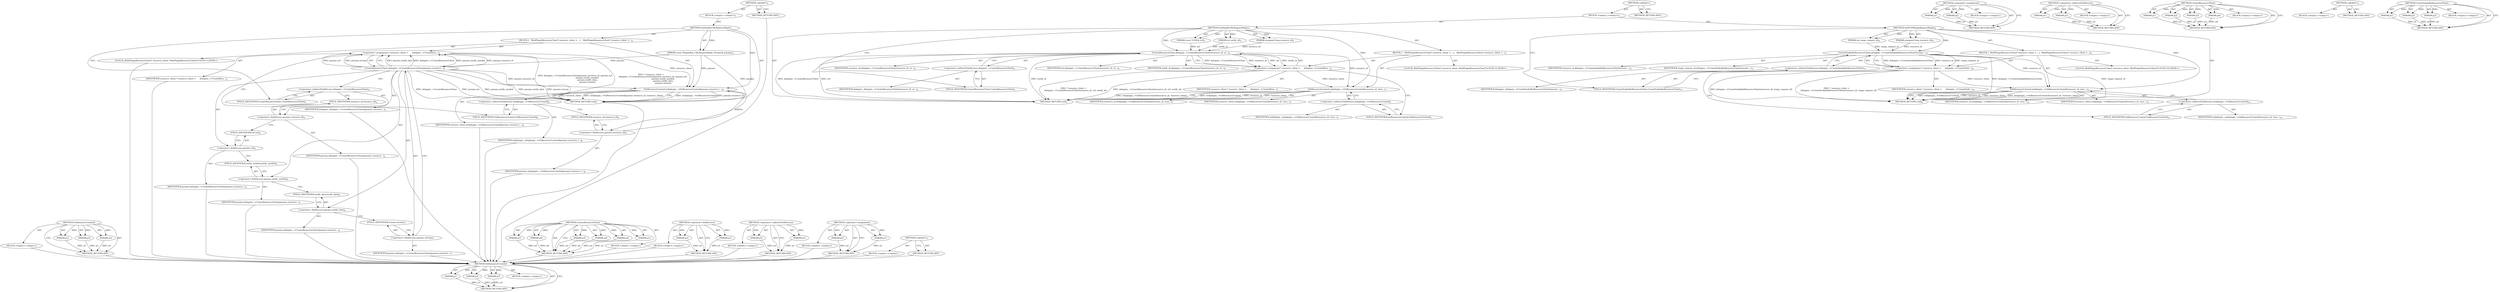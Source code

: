 digraph "CreateSeekableResourceClient" {
vulnerable_84 [label=<(METHOD,OnResourceCreated)>];
vulnerable_85 [label=<(PARAM,p1)>];
vulnerable_86 [label=<(PARAM,p2)>];
vulnerable_87 [label=<(PARAM,p3)>];
vulnerable_88 [label=<(BLOCK,&lt;empty&gt;,&lt;empty&gt;)>];
vulnerable_89 [label=<(METHOD_RETURN,ANY)>];
vulnerable_6 [label=<(METHOD,&lt;global&gt;)<SUB>1</SUB>>];
vulnerable_7 [label=<(BLOCK,&lt;empty&gt;,&lt;empty&gt;)<SUB>1</SUB>>];
vulnerable_8 [label=<(METHOD,OnHandleURLRequestReply)<SUB>1</SUB>>];
vulnerable_9 [label=<(PARAM,const PluginMsg_URLRequestReply_Params&amp; params)<SUB>2</SUB>>];
vulnerable_10 [label=<(BLOCK,{
   WebPluginResourceClient* resource_client =...,{
   WebPluginResourceClient* resource_client =...)<SUB>2</SUB>>];
vulnerable_11 [label="<(LOCAL,WebPluginResourceClient* resource_client: WebPluginResourceClient*)<SUB>3</SUB>>"];
vulnerable_12 [label=<(&lt;operator&gt;.assignment,* resource_client =
      delegate_-&gt;CreateReso...)<SUB>3</SUB>>];
vulnerable_13 [label=<(IDENTIFIER,resource_client,* resource_client =
      delegate_-&gt;CreateReso...)<SUB>3</SUB>>];
vulnerable_14 [label=<(CreateResourceClient,delegate_-&gt;CreateResourceClient(params.resource...)<SUB>4</SUB>>];
vulnerable_15 [label=<(&lt;operator&gt;.indirectFieldAccess,delegate_-&gt;CreateResourceClient)<SUB>4</SUB>>];
vulnerable_16 [label=<(IDENTIFIER,delegate_,delegate_-&gt;CreateResourceClient(params.resource...)<SUB>4</SUB>>];
vulnerable_17 [label=<(FIELD_IDENTIFIER,CreateResourceClient,CreateResourceClient)<SUB>4</SUB>>];
vulnerable_18 [label=<(&lt;operator&gt;.fieldAccess,params.resource_id)<SUB>4</SUB>>];
vulnerable_19 [label=<(IDENTIFIER,params,delegate_-&gt;CreateResourceClient(params.resource...)<SUB>4</SUB>>];
vulnerable_20 [label=<(FIELD_IDENTIFIER,resource_id,resource_id)<SUB>4</SUB>>];
vulnerable_21 [label=<(&lt;operator&gt;.fieldAccess,params.url)<SUB>4</SUB>>];
vulnerable_22 [label=<(IDENTIFIER,params,delegate_-&gt;CreateResourceClient(params.resource...)<SUB>4</SUB>>];
vulnerable_23 [label=<(FIELD_IDENTIFIER,url,url)<SUB>4</SUB>>];
vulnerable_24 [label=<(&lt;operator&gt;.fieldAccess,params.notify_needed)<SUB>5</SUB>>];
vulnerable_25 [label=<(IDENTIFIER,params,delegate_-&gt;CreateResourceClient(params.resource...)<SUB>5</SUB>>];
vulnerable_26 [label=<(FIELD_IDENTIFIER,notify_needed,notify_needed)<SUB>5</SUB>>];
vulnerable_27 [label=<(&lt;operator&gt;.fieldAccess,params.notify_data)<SUB>6</SUB>>];
vulnerable_28 [label=<(IDENTIFIER,params,delegate_-&gt;CreateResourceClient(params.resource...)<SUB>6</SUB>>];
vulnerable_29 [label=<(FIELD_IDENTIFIER,notify_data,notify_data)<SUB>6</SUB>>];
vulnerable_30 [label=<(&lt;operator&gt;.fieldAccess,params.stream)<SUB>7</SUB>>];
vulnerable_31 [label=<(IDENTIFIER,params,delegate_-&gt;CreateResourceClient(params.resource...)<SUB>7</SUB>>];
vulnerable_32 [label=<(FIELD_IDENTIFIER,stream,stream)<SUB>7</SUB>>];
vulnerable_33 [label=<(OnResourceCreated,webplugin_-&gt;OnResourceCreated(params.resource_i...)<SUB>8</SUB>>];
vulnerable_34 [label=<(&lt;operator&gt;.indirectFieldAccess,webplugin_-&gt;OnResourceCreated)<SUB>8</SUB>>];
vulnerable_35 [label=<(IDENTIFIER,webplugin_,webplugin_-&gt;OnResourceCreated(params.resource_i...)<SUB>8</SUB>>];
vulnerable_36 [label=<(FIELD_IDENTIFIER,OnResourceCreated,OnResourceCreated)<SUB>8</SUB>>];
vulnerable_37 [label=<(&lt;operator&gt;.fieldAccess,params.resource_id)<SUB>8</SUB>>];
vulnerable_38 [label=<(IDENTIFIER,params,webplugin_-&gt;OnResourceCreated(params.resource_i...)<SUB>8</SUB>>];
vulnerable_39 [label=<(FIELD_IDENTIFIER,resource_id,resource_id)<SUB>8</SUB>>];
vulnerable_40 [label=<(IDENTIFIER,resource_client,webplugin_-&gt;OnResourceCreated(params.resource_i...)<SUB>8</SUB>>];
vulnerable_41 [label=<(METHOD_RETURN,void)<SUB>1</SUB>>];
vulnerable_43 [label=<(METHOD_RETURN,ANY)<SUB>1</SUB>>];
vulnerable_65 [label=<(METHOD,CreateResourceClient)>];
vulnerable_66 [label=<(PARAM,p1)>];
vulnerable_67 [label=<(PARAM,p2)>];
vulnerable_68 [label=<(PARAM,p3)>];
vulnerable_69 [label=<(PARAM,p4)>];
vulnerable_70 [label=<(PARAM,p5)>];
vulnerable_71 [label=<(PARAM,p6)>];
vulnerable_72 [label=<(BLOCK,&lt;empty&gt;,&lt;empty&gt;)>];
vulnerable_73 [label=<(METHOD_RETURN,ANY)>];
vulnerable_79 [label=<(METHOD,&lt;operator&gt;.fieldAccess)>];
vulnerable_80 [label=<(PARAM,p1)>];
vulnerable_81 [label=<(PARAM,p2)>];
vulnerable_82 [label=<(BLOCK,&lt;empty&gt;,&lt;empty&gt;)>];
vulnerable_83 [label=<(METHOD_RETURN,ANY)>];
vulnerable_74 [label=<(METHOD,&lt;operator&gt;.indirectFieldAccess)>];
vulnerable_75 [label=<(PARAM,p1)>];
vulnerable_76 [label=<(PARAM,p2)>];
vulnerable_77 [label=<(BLOCK,&lt;empty&gt;,&lt;empty&gt;)>];
vulnerable_78 [label=<(METHOD_RETURN,ANY)>];
vulnerable_60 [label=<(METHOD,&lt;operator&gt;.assignment)>];
vulnerable_61 [label=<(PARAM,p1)>];
vulnerable_62 [label=<(PARAM,p2)>];
vulnerable_63 [label=<(BLOCK,&lt;empty&gt;,&lt;empty&gt;)>];
vulnerable_64 [label=<(METHOD_RETURN,ANY)>];
vulnerable_54 [label=<(METHOD,&lt;global&gt;)<SUB>1</SUB>>];
vulnerable_55 [label=<(BLOCK,&lt;empty&gt;,&lt;empty&gt;)>];
vulnerable_56 [label=<(METHOD_RETURN,ANY)>];
fixed_90 [label=<(METHOD,OnResourceCreated)>];
fixed_91 [label=<(PARAM,p1)>];
fixed_92 [label=<(PARAM,p2)>];
fixed_93 [label=<(PARAM,p3)>];
fixed_94 [label=<(BLOCK,&lt;empty&gt;,&lt;empty&gt;)>];
fixed_95 [label=<(METHOD_RETURN,ANY)>];
fixed_6 [label=<(METHOD,&lt;global&gt;)<SUB>1</SUB>>];
fixed_7 [label=<(BLOCK,&lt;empty&gt;,&lt;empty&gt;)<SUB>1</SUB>>];
fixed_8 [label=<(METHOD,OnHandleURLRequestReply)<SUB>1</SUB>>];
fixed_9 [label=<(PARAM,unsigned long resource_id)<SUB>2</SUB>>];
fixed_10 [label=<(PARAM,const GURL&amp; url)<SUB>2</SUB>>];
fixed_11 [label=<(PARAM,int notify_id)<SUB>2</SUB>>];
fixed_12 [label=<(BLOCK,{
   WebPluginResourceClient* resource_client =...,{
   WebPluginResourceClient* resource_client =...)<SUB>2</SUB>>];
fixed_13 [label="<(LOCAL,WebPluginResourceClient* resource_client: WebPluginResourceClient*)<SUB>3</SUB>>"];
fixed_14 [label=<(&lt;operator&gt;.assignment,* resource_client =
      delegate_-&gt;CreateReso...)<SUB>3</SUB>>];
fixed_15 [label=<(IDENTIFIER,resource_client,* resource_client =
      delegate_-&gt;CreateReso...)<SUB>3</SUB>>];
fixed_16 [label=<(CreateResourceClient,delegate_-&gt;CreateResourceClient(resource_id, ur...)<SUB>4</SUB>>];
fixed_17 [label=<(&lt;operator&gt;.indirectFieldAccess,delegate_-&gt;CreateResourceClient)<SUB>4</SUB>>];
fixed_18 [label=<(IDENTIFIER,delegate_,delegate_-&gt;CreateResourceClient(resource_id, ur...)<SUB>4</SUB>>];
fixed_19 [label=<(FIELD_IDENTIFIER,CreateResourceClient,CreateResourceClient)<SUB>4</SUB>>];
fixed_20 [label=<(IDENTIFIER,resource_id,delegate_-&gt;CreateResourceClient(resource_id, ur...)<SUB>4</SUB>>];
fixed_21 [label=<(IDENTIFIER,url,delegate_-&gt;CreateResourceClient(resource_id, ur...)<SUB>4</SUB>>];
fixed_22 [label=<(IDENTIFIER,notify_id,delegate_-&gt;CreateResourceClient(resource_id, ur...)<SUB>4</SUB>>];
fixed_23 [label=<(OnResourceCreated,webplugin_-&gt;OnResourceCreated(resource_id, reso...)<SUB>5</SUB>>];
fixed_24 [label=<(&lt;operator&gt;.indirectFieldAccess,webplugin_-&gt;OnResourceCreated)<SUB>5</SUB>>];
fixed_25 [label=<(IDENTIFIER,webplugin_,webplugin_-&gt;OnResourceCreated(resource_id, reso...)<SUB>5</SUB>>];
fixed_26 [label=<(FIELD_IDENTIFIER,OnResourceCreated,OnResourceCreated)<SUB>5</SUB>>];
fixed_27 [label=<(IDENTIFIER,resource_id,webplugin_-&gt;OnResourceCreated(resource_id, reso...)<SUB>5</SUB>>];
fixed_28 [label=<(IDENTIFIER,resource_client,webplugin_-&gt;OnResourceCreated(resource_id, reso...)<SUB>5</SUB>>];
fixed_29 [label=<(METHOD_RETURN,void)<SUB>1</SUB>>];
fixed_31 [label=<(METHOD,OnHTTPRangeRequestReply)<SUB>8</SUB>>];
fixed_32 [label=<(PARAM,unsigned long resource_id)<SUB>9</SUB>>];
fixed_33 [label=<(PARAM,int range_request_id)<SUB>9</SUB>>];
fixed_34 [label=<(BLOCK,{
  WebPluginResourceClient* resource_client =
...,{
  WebPluginResourceClient* resource_client =
...)<SUB>9</SUB>>];
fixed_35 [label="<(LOCAL,WebPluginResourceClient* resource_client: WebPluginResourceClient*)<SUB>10</SUB>>"];
fixed_36 [label=<(&lt;operator&gt;.assignment,* resource_client =
      delegate_-&gt;CreateSeek...)<SUB>10</SUB>>];
fixed_37 [label=<(IDENTIFIER,resource_client,* resource_client =
      delegate_-&gt;CreateSeek...)<SUB>10</SUB>>];
fixed_38 [label=<(CreateSeekableResourceClient,delegate_-&gt;CreateSeekableResourceClient(resourc...)<SUB>11</SUB>>];
fixed_39 [label=<(&lt;operator&gt;.indirectFieldAccess,delegate_-&gt;CreateSeekableResourceClient)<SUB>11</SUB>>];
fixed_40 [label=<(IDENTIFIER,delegate_,delegate_-&gt;CreateSeekableResourceClient(resourc...)<SUB>11</SUB>>];
fixed_41 [label=<(FIELD_IDENTIFIER,CreateSeekableResourceClient,CreateSeekableResourceClient)<SUB>11</SUB>>];
fixed_42 [label=<(IDENTIFIER,resource_id,delegate_-&gt;CreateSeekableResourceClient(resourc...)<SUB>11</SUB>>];
fixed_43 [label=<(IDENTIFIER,range_request_id,delegate_-&gt;CreateSeekableResourceClient(resourc...)<SUB>11</SUB>>];
fixed_44 [label=<(OnResourceCreated,webplugin_-&gt;OnResourceCreated(resource_id, reso...)<SUB>12</SUB>>];
fixed_45 [label=<(&lt;operator&gt;.indirectFieldAccess,webplugin_-&gt;OnResourceCreated)<SUB>12</SUB>>];
fixed_46 [label=<(IDENTIFIER,webplugin_,webplugin_-&gt;OnResourceCreated(resource_id, reso...)<SUB>12</SUB>>];
fixed_47 [label=<(FIELD_IDENTIFIER,OnResourceCreated,OnResourceCreated)<SUB>12</SUB>>];
fixed_48 [label=<(IDENTIFIER,resource_id,webplugin_-&gt;OnResourceCreated(resource_id, reso...)<SUB>12</SUB>>];
fixed_49 [label=<(IDENTIFIER,resource_client,webplugin_-&gt;OnResourceCreated(resource_id, reso...)<SUB>12</SUB>>];
fixed_50 [label=<(METHOD_RETURN,void)<SUB>8</SUB>>];
fixed_52 [label=<(METHOD_RETURN,ANY)<SUB>1</SUB>>];
fixed_73 [label=<(METHOD,&lt;operator&gt;.assignment)>];
fixed_74 [label=<(PARAM,p1)>];
fixed_75 [label=<(PARAM,p2)>];
fixed_76 [label=<(BLOCK,&lt;empty&gt;,&lt;empty&gt;)>];
fixed_77 [label=<(METHOD_RETURN,ANY)>];
fixed_85 [label=<(METHOD,&lt;operator&gt;.indirectFieldAccess)>];
fixed_86 [label=<(PARAM,p1)>];
fixed_87 [label=<(PARAM,p2)>];
fixed_88 [label=<(BLOCK,&lt;empty&gt;,&lt;empty&gt;)>];
fixed_89 [label=<(METHOD_RETURN,ANY)>];
fixed_78 [label=<(METHOD,CreateResourceClient)>];
fixed_79 [label=<(PARAM,p1)>];
fixed_80 [label=<(PARAM,p2)>];
fixed_81 [label=<(PARAM,p3)>];
fixed_82 [label=<(PARAM,p4)>];
fixed_83 [label=<(BLOCK,&lt;empty&gt;,&lt;empty&gt;)>];
fixed_84 [label=<(METHOD_RETURN,ANY)>];
fixed_67 [label=<(METHOD,&lt;global&gt;)<SUB>1</SUB>>];
fixed_68 [label=<(BLOCK,&lt;empty&gt;,&lt;empty&gt;)>];
fixed_69 [label=<(METHOD_RETURN,ANY)>];
fixed_96 [label=<(METHOD,CreateSeekableResourceClient)>];
fixed_97 [label=<(PARAM,p1)>];
fixed_98 [label=<(PARAM,p2)>];
fixed_99 [label=<(PARAM,p3)>];
fixed_100 [label=<(BLOCK,&lt;empty&gt;,&lt;empty&gt;)>];
fixed_101 [label=<(METHOD_RETURN,ANY)>];
vulnerable_84 -> vulnerable_85  [key=0, label="AST: "];
vulnerable_84 -> vulnerable_85  [key=1, label="DDG: "];
vulnerable_84 -> vulnerable_88  [key=0, label="AST: "];
vulnerable_84 -> vulnerable_86  [key=0, label="AST: "];
vulnerable_84 -> vulnerable_86  [key=1, label="DDG: "];
vulnerable_84 -> vulnerable_89  [key=0, label="AST: "];
vulnerable_84 -> vulnerable_89  [key=1, label="CFG: "];
vulnerable_84 -> vulnerable_87  [key=0, label="AST: "];
vulnerable_84 -> vulnerable_87  [key=1, label="DDG: "];
vulnerable_85 -> vulnerable_89  [key=0, label="DDG: p1"];
vulnerable_86 -> vulnerable_89  [key=0, label="DDG: p2"];
vulnerable_87 -> vulnerable_89  [key=0, label="DDG: p3"];
vulnerable_88 -> fixed_90  [key=0];
vulnerable_89 -> fixed_90  [key=0];
vulnerable_6 -> vulnerable_7  [key=0, label="AST: "];
vulnerable_6 -> vulnerable_43  [key=0, label="AST: "];
vulnerable_6 -> vulnerable_43  [key=1, label="CFG: "];
vulnerable_7 -> vulnerable_8  [key=0, label="AST: "];
vulnerable_8 -> vulnerable_9  [key=0, label="AST: "];
vulnerable_8 -> vulnerable_9  [key=1, label="DDG: "];
vulnerable_8 -> vulnerable_10  [key=0, label="AST: "];
vulnerable_8 -> vulnerable_41  [key=0, label="AST: "];
vulnerable_8 -> vulnerable_17  [key=0, label="CFG: "];
vulnerable_8 -> vulnerable_33  [key=0, label="DDG: "];
vulnerable_9 -> vulnerable_41  [key=0, label="DDG: params"];
vulnerable_9 -> vulnerable_33  [key=0, label="DDG: params"];
vulnerable_9 -> vulnerable_14  [key=0, label="DDG: params"];
vulnerable_10 -> vulnerable_11  [key=0, label="AST: "];
vulnerable_10 -> vulnerable_12  [key=0, label="AST: "];
vulnerable_10 -> vulnerable_33  [key=0, label="AST: "];
vulnerable_11 -> fixed_90  [key=0];
vulnerable_12 -> vulnerable_13  [key=0, label="AST: "];
vulnerable_12 -> vulnerable_14  [key=0, label="AST: "];
vulnerable_12 -> vulnerable_36  [key=0, label="CFG: "];
vulnerable_12 -> vulnerable_41  [key=0, label="DDG: delegate_-&gt;CreateResourceClient(params.resource_id, params.url,
                                      params.notify_needed,
                                      params.notify_data,
                                      params.stream)"];
vulnerable_12 -> vulnerable_41  [key=1, label="DDG: * resource_client =
      delegate_-&gt;CreateResourceClient(params.resource_id, params.url,
                                      params.notify_needed,
                                      params.notify_data,
                                      params.stream)"];
vulnerable_12 -> vulnerable_33  [key=0, label="DDG: resource_client"];
vulnerable_13 -> fixed_90  [key=0];
vulnerable_14 -> vulnerable_15  [key=0, label="AST: "];
vulnerable_14 -> vulnerable_18  [key=0, label="AST: "];
vulnerable_14 -> vulnerable_21  [key=0, label="AST: "];
vulnerable_14 -> vulnerable_24  [key=0, label="AST: "];
vulnerable_14 -> vulnerable_27  [key=0, label="AST: "];
vulnerable_14 -> vulnerable_30  [key=0, label="AST: "];
vulnerable_14 -> vulnerable_12  [key=0, label="CFG: "];
vulnerable_14 -> vulnerable_12  [key=1, label="DDG: params.notify_data"];
vulnerable_14 -> vulnerable_12  [key=2, label="DDG: delegate_-&gt;CreateResourceClient"];
vulnerable_14 -> vulnerable_12  [key=3, label="DDG: params.notify_needed"];
vulnerable_14 -> vulnerable_12  [key=4, label="DDG: params.resource_id"];
vulnerable_14 -> vulnerable_12  [key=5, label="DDG: params.url"];
vulnerable_14 -> vulnerable_12  [key=6, label="DDG: params.stream"];
vulnerable_14 -> vulnerable_41  [key=0, label="DDG: delegate_-&gt;CreateResourceClient"];
vulnerable_14 -> vulnerable_41  [key=1, label="DDG: params.url"];
vulnerable_14 -> vulnerable_41  [key=2, label="DDG: params.notify_needed"];
vulnerable_14 -> vulnerable_41  [key=3, label="DDG: params.notify_data"];
vulnerable_14 -> vulnerable_41  [key=4, label="DDG: params.stream"];
vulnerable_14 -> vulnerable_33  [key=0, label="DDG: params.resource_id"];
vulnerable_15 -> vulnerable_16  [key=0, label="AST: "];
vulnerable_15 -> vulnerable_17  [key=0, label="AST: "];
vulnerable_15 -> vulnerable_20  [key=0, label="CFG: "];
vulnerable_16 -> fixed_90  [key=0];
vulnerable_17 -> vulnerable_15  [key=0, label="CFG: "];
vulnerable_18 -> vulnerable_19  [key=0, label="AST: "];
vulnerable_18 -> vulnerable_20  [key=0, label="AST: "];
vulnerable_18 -> vulnerable_23  [key=0, label="CFG: "];
vulnerable_19 -> fixed_90  [key=0];
vulnerable_20 -> vulnerable_18  [key=0, label="CFG: "];
vulnerable_21 -> vulnerable_22  [key=0, label="AST: "];
vulnerable_21 -> vulnerable_23  [key=0, label="AST: "];
vulnerable_21 -> vulnerable_26  [key=0, label="CFG: "];
vulnerable_22 -> fixed_90  [key=0];
vulnerable_23 -> vulnerable_21  [key=0, label="CFG: "];
vulnerable_24 -> vulnerable_25  [key=0, label="AST: "];
vulnerable_24 -> vulnerable_26  [key=0, label="AST: "];
vulnerable_24 -> vulnerable_29  [key=0, label="CFG: "];
vulnerable_25 -> fixed_90  [key=0];
vulnerable_26 -> vulnerable_24  [key=0, label="CFG: "];
vulnerable_27 -> vulnerable_28  [key=0, label="AST: "];
vulnerable_27 -> vulnerable_29  [key=0, label="AST: "];
vulnerable_27 -> vulnerable_32  [key=0, label="CFG: "];
vulnerable_28 -> fixed_90  [key=0];
vulnerable_29 -> vulnerable_27  [key=0, label="CFG: "];
vulnerable_30 -> vulnerable_31  [key=0, label="AST: "];
vulnerable_30 -> vulnerable_32  [key=0, label="AST: "];
vulnerable_30 -> vulnerable_14  [key=0, label="CFG: "];
vulnerable_31 -> fixed_90  [key=0];
vulnerable_32 -> vulnerable_30  [key=0, label="CFG: "];
vulnerable_33 -> vulnerable_34  [key=0, label="AST: "];
vulnerable_33 -> vulnerable_37  [key=0, label="AST: "];
vulnerable_33 -> vulnerable_40  [key=0, label="AST: "];
vulnerable_33 -> vulnerable_41  [key=0, label="CFG: "];
vulnerable_33 -> vulnerable_41  [key=1, label="DDG: webplugin_-&gt;OnResourceCreated"];
vulnerable_33 -> vulnerable_41  [key=2, label="DDG: params.resource_id"];
vulnerable_33 -> vulnerable_41  [key=3, label="DDG: resource_client"];
vulnerable_33 -> vulnerable_41  [key=4, label="DDG: webplugin_-&gt;OnResourceCreated(params.resource_id, resource_client)"];
vulnerable_34 -> vulnerable_35  [key=0, label="AST: "];
vulnerable_34 -> vulnerable_36  [key=0, label="AST: "];
vulnerable_34 -> vulnerable_39  [key=0, label="CFG: "];
vulnerable_35 -> fixed_90  [key=0];
vulnerable_36 -> vulnerable_34  [key=0, label="CFG: "];
vulnerable_37 -> vulnerable_38  [key=0, label="AST: "];
vulnerable_37 -> vulnerable_39  [key=0, label="AST: "];
vulnerable_37 -> vulnerable_33  [key=0, label="CFG: "];
vulnerable_38 -> fixed_90  [key=0];
vulnerable_39 -> vulnerable_37  [key=0, label="CFG: "];
vulnerable_40 -> fixed_90  [key=0];
vulnerable_41 -> fixed_90  [key=0];
vulnerable_43 -> fixed_90  [key=0];
vulnerable_65 -> vulnerable_66  [key=0, label="AST: "];
vulnerable_65 -> vulnerable_66  [key=1, label="DDG: "];
vulnerable_65 -> vulnerable_72  [key=0, label="AST: "];
vulnerable_65 -> vulnerable_67  [key=0, label="AST: "];
vulnerable_65 -> vulnerable_67  [key=1, label="DDG: "];
vulnerable_65 -> vulnerable_73  [key=0, label="AST: "];
vulnerable_65 -> vulnerable_73  [key=1, label="CFG: "];
vulnerable_65 -> vulnerable_68  [key=0, label="AST: "];
vulnerable_65 -> vulnerable_68  [key=1, label="DDG: "];
vulnerable_65 -> vulnerable_69  [key=0, label="AST: "];
vulnerable_65 -> vulnerable_69  [key=1, label="DDG: "];
vulnerable_65 -> vulnerable_70  [key=0, label="AST: "];
vulnerable_65 -> vulnerable_70  [key=1, label="DDG: "];
vulnerable_65 -> vulnerable_71  [key=0, label="AST: "];
vulnerable_65 -> vulnerable_71  [key=1, label="DDG: "];
vulnerable_66 -> vulnerable_73  [key=0, label="DDG: p1"];
vulnerable_67 -> vulnerable_73  [key=0, label="DDG: p2"];
vulnerable_68 -> vulnerable_73  [key=0, label="DDG: p3"];
vulnerable_69 -> vulnerable_73  [key=0, label="DDG: p4"];
vulnerable_70 -> vulnerable_73  [key=0, label="DDG: p5"];
vulnerable_71 -> vulnerable_73  [key=0, label="DDG: p6"];
vulnerable_72 -> fixed_90  [key=0];
vulnerable_73 -> fixed_90  [key=0];
vulnerable_79 -> vulnerable_80  [key=0, label="AST: "];
vulnerable_79 -> vulnerable_80  [key=1, label="DDG: "];
vulnerable_79 -> vulnerable_82  [key=0, label="AST: "];
vulnerable_79 -> vulnerable_81  [key=0, label="AST: "];
vulnerable_79 -> vulnerable_81  [key=1, label="DDG: "];
vulnerable_79 -> vulnerable_83  [key=0, label="AST: "];
vulnerable_79 -> vulnerable_83  [key=1, label="CFG: "];
vulnerable_80 -> vulnerable_83  [key=0, label="DDG: p1"];
vulnerable_81 -> vulnerable_83  [key=0, label="DDG: p2"];
vulnerable_82 -> fixed_90  [key=0];
vulnerable_83 -> fixed_90  [key=0];
vulnerable_74 -> vulnerable_75  [key=0, label="AST: "];
vulnerable_74 -> vulnerable_75  [key=1, label="DDG: "];
vulnerable_74 -> vulnerable_77  [key=0, label="AST: "];
vulnerable_74 -> vulnerable_76  [key=0, label="AST: "];
vulnerable_74 -> vulnerable_76  [key=1, label="DDG: "];
vulnerable_74 -> vulnerable_78  [key=0, label="AST: "];
vulnerable_74 -> vulnerable_78  [key=1, label="CFG: "];
vulnerable_75 -> vulnerable_78  [key=0, label="DDG: p1"];
vulnerable_76 -> vulnerable_78  [key=0, label="DDG: p2"];
vulnerable_77 -> fixed_90  [key=0];
vulnerable_78 -> fixed_90  [key=0];
vulnerable_60 -> vulnerable_61  [key=0, label="AST: "];
vulnerable_60 -> vulnerable_61  [key=1, label="DDG: "];
vulnerable_60 -> vulnerable_63  [key=0, label="AST: "];
vulnerable_60 -> vulnerable_62  [key=0, label="AST: "];
vulnerable_60 -> vulnerable_62  [key=1, label="DDG: "];
vulnerable_60 -> vulnerable_64  [key=0, label="AST: "];
vulnerable_60 -> vulnerable_64  [key=1, label="CFG: "];
vulnerable_61 -> vulnerable_64  [key=0, label="DDG: p1"];
vulnerable_62 -> vulnerable_64  [key=0, label="DDG: p2"];
vulnerable_63 -> fixed_90  [key=0];
vulnerable_64 -> fixed_90  [key=0];
vulnerable_54 -> vulnerable_55  [key=0, label="AST: "];
vulnerable_54 -> vulnerable_56  [key=0, label="AST: "];
vulnerable_54 -> vulnerable_56  [key=1, label="CFG: "];
vulnerable_55 -> fixed_90  [key=0];
vulnerable_56 -> fixed_90  [key=0];
fixed_90 -> fixed_91  [key=0, label="AST: "];
fixed_90 -> fixed_91  [key=1, label="DDG: "];
fixed_90 -> fixed_94  [key=0, label="AST: "];
fixed_90 -> fixed_92  [key=0, label="AST: "];
fixed_90 -> fixed_92  [key=1, label="DDG: "];
fixed_90 -> fixed_95  [key=0, label="AST: "];
fixed_90 -> fixed_95  [key=1, label="CFG: "];
fixed_90 -> fixed_93  [key=0, label="AST: "];
fixed_90 -> fixed_93  [key=1, label="DDG: "];
fixed_91 -> fixed_95  [key=0, label="DDG: p1"];
fixed_92 -> fixed_95  [key=0, label="DDG: p2"];
fixed_93 -> fixed_95  [key=0, label="DDG: p3"];
fixed_6 -> fixed_7  [key=0, label="AST: "];
fixed_6 -> fixed_52  [key=0, label="AST: "];
fixed_6 -> fixed_52  [key=1, label="CFG: "];
fixed_7 -> fixed_8  [key=0, label="AST: "];
fixed_7 -> fixed_31  [key=0, label="AST: "];
fixed_8 -> fixed_9  [key=0, label="AST: "];
fixed_8 -> fixed_9  [key=1, label="DDG: "];
fixed_8 -> fixed_10  [key=0, label="AST: "];
fixed_8 -> fixed_10  [key=1, label="DDG: "];
fixed_8 -> fixed_11  [key=0, label="AST: "];
fixed_8 -> fixed_11  [key=1, label="DDG: "];
fixed_8 -> fixed_12  [key=0, label="AST: "];
fixed_8 -> fixed_29  [key=0, label="AST: "];
fixed_8 -> fixed_19  [key=0, label="CFG: "];
fixed_8 -> fixed_23  [key=0, label="DDG: "];
fixed_8 -> fixed_16  [key=0, label="DDG: "];
fixed_9 -> fixed_16  [key=0, label="DDG: resource_id"];
fixed_10 -> fixed_16  [key=0, label="DDG: url"];
fixed_11 -> fixed_16  [key=0, label="DDG: notify_id"];
fixed_12 -> fixed_13  [key=0, label="AST: "];
fixed_12 -> fixed_14  [key=0, label="AST: "];
fixed_12 -> fixed_23  [key=0, label="AST: "];
fixed_14 -> fixed_15  [key=0, label="AST: "];
fixed_14 -> fixed_16  [key=0, label="AST: "];
fixed_14 -> fixed_26  [key=0, label="CFG: "];
fixed_14 -> fixed_29  [key=0, label="DDG: delegate_-&gt;CreateResourceClient(resource_id, url, notify_id)"];
fixed_14 -> fixed_29  [key=1, label="DDG: * resource_client =
      delegate_-&gt;CreateResourceClient(resource_id, url, notify_id)"];
fixed_14 -> fixed_23  [key=0, label="DDG: resource_client"];
fixed_16 -> fixed_17  [key=0, label="AST: "];
fixed_16 -> fixed_20  [key=0, label="AST: "];
fixed_16 -> fixed_21  [key=0, label="AST: "];
fixed_16 -> fixed_22  [key=0, label="AST: "];
fixed_16 -> fixed_14  [key=0, label="CFG: "];
fixed_16 -> fixed_14  [key=1, label="DDG: delegate_-&gt;CreateResourceClient"];
fixed_16 -> fixed_14  [key=2, label="DDG: resource_id"];
fixed_16 -> fixed_14  [key=3, label="DDG: url"];
fixed_16 -> fixed_14  [key=4, label="DDG: notify_id"];
fixed_16 -> fixed_29  [key=0, label="DDG: delegate_-&gt;CreateResourceClient"];
fixed_16 -> fixed_29  [key=1, label="DDG: url"];
fixed_16 -> fixed_29  [key=2, label="DDG: notify_id"];
fixed_16 -> fixed_23  [key=0, label="DDG: resource_id"];
fixed_17 -> fixed_18  [key=0, label="AST: "];
fixed_17 -> fixed_19  [key=0, label="AST: "];
fixed_17 -> fixed_16  [key=0, label="CFG: "];
fixed_19 -> fixed_17  [key=0, label="CFG: "];
fixed_23 -> fixed_24  [key=0, label="AST: "];
fixed_23 -> fixed_27  [key=0, label="AST: "];
fixed_23 -> fixed_28  [key=0, label="AST: "];
fixed_23 -> fixed_29  [key=0, label="CFG: "];
fixed_23 -> fixed_29  [key=1, label="DDG: webplugin_-&gt;OnResourceCreated"];
fixed_23 -> fixed_29  [key=2, label="DDG: resource_id"];
fixed_23 -> fixed_29  [key=3, label="DDG: resource_client"];
fixed_23 -> fixed_29  [key=4, label="DDG: webplugin_-&gt;OnResourceCreated(resource_id, resource_client)"];
fixed_24 -> fixed_25  [key=0, label="AST: "];
fixed_24 -> fixed_26  [key=0, label="AST: "];
fixed_24 -> fixed_23  [key=0, label="CFG: "];
fixed_26 -> fixed_24  [key=0, label="CFG: "];
fixed_31 -> fixed_32  [key=0, label="AST: "];
fixed_31 -> fixed_32  [key=1, label="DDG: "];
fixed_31 -> fixed_33  [key=0, label="AST: "];
fixed_31 -> fixed_33  [key=1, label="DDG: "];
fixed_31 -> fixed_34  [key=0, label="AST: "];
fixed_31 -> fixed_50  [key=0, label="AST: "];
fixed_31 -> fixed_41  [key=0, label="CFG: "];
fixed_31 -> fixed_44  [key=0, label="DDG: "];
fixed_31 -> fixed_38  [key=0, label="DDG: "];
fixed_32 -> fixed_38  [key=0, label="DDG: resource_id"];
fixed_33 -> fixed_38  [key=0, label="DDG: range_request_id"];
fixed_34 -> fixed_35  [key=0, label="AST: "];
fixed_34 -> fixed_36  [key=0, label="AST: "];
fixed_34 -> fixed_44  [key=0, label="AST: "];
fixed_36 -> fixed_37  [key=0, label="AST: "];
fixed_36 -> fixed_38  [key=0, label="AST: "];
fixed_36 -> fixed_47  [key=0, label="CFG: "];
fixed_36 -> fixed_50  [key=0, label="DDG: delegate_-&gt;CreateSeekableResourceClient(resource_id, range_request_id)"];
fixed_36 -> fixed_50  [key=1, label="DDG: * resource_client =
      delegate_-&gt;CreateSeekableResourceClient(resource_id, range_request_id)"];
fixed_36 -> fixed_44  [key=0, label="DDG: resource_client"];
fixed_38 -> fixed_39  [key=0, label="AST: "];
fixed_38 -> fixed_42  [key=0, label="AST: "];
fixed_38 -> fixed_43  [key=0, label="AST: "];
fixed_38 -> fixed_36  [key=0, label="CFG: "];
fixed_38 -> fixed_36  [key=1, label="DDG: delegate_-&gt;CreateSeekableResourceClient"];
fixed_38 -> fixed_36  [key=2, label="DDG: resource_id"];
fixed_38 -> fixed_36  [key=3, label="DDG: range_request_id"];
fixed_38 -> fixed_50  [key=0, label="DDG: delegate_-&gt;CreateSeekableResourceClient"];
fixed_38 -> fixed_50  [key=1, label="DDG: range_request_id"];
fixed_38 -> fixed_44  [key=0, label="DDG: resource_id"];
fixed_39 -> fixed_40  [key=0, label="AST: "];
fixed_39 -> fixed_41  [key=0, label="AST: "];
fixed_39 -> fixed_38  [key=0, label="CFG: "];
fixed_41 -> fixed_39  [key=0, label="CFG: "];
fixed_44 -> fixed_45  [key=0, label="AST: "];
fixed_44 -> fixed_48  [key=0, label="AST: "];
fixed_44 -> fixed_49  [key=0, label="AST: "];
fixed_44 -> fixed_50  [key=0, label="CFG: "];
fixed_44 -> fixed_50  [key=1, label="DDG: webplugin_-&gt;OnResourceCreated"];
fixed_44 -> fixed_50  [key=2, label="DDG: resource_id"];
fixed_44 -> fixed_50  [key=3, label="DDG: resource_client"];
fixed_44 -> fixed_50  [key=4, label="DDG: webplugin_-&gt;OnResourceCreated(resource_id, resource_client)"];
fixed_45 -> fixed_46  [key=0, label="AST: "];
fixed_45 -> fixed_47  [key=0, label="AST: "];
fixed_45 -> fixed_44  [key=0, label="CFG: "];
fixed_47 -> fixed_45  [key=0, label="CFG: "];
fixed_73 -> fixed_74  [key=0, label="AST: "];
fixed_73 -> fixed_74  [key=1, label="DDG: "];
fixed_73 -> fixed_76  [key=0, label="AST: "];
fixed_73 -> fixed_75  [key=0, label="AST: "];
fixed_73 -> fixed_75  [key=1, label="DDG: "];
fixed_73 -> fixed_77  [key=0, label="AST: "];
fixed_73 -> fixed_77  [key=1, label="CFG: "];
fixed_74 -> fixed_77  [key=0, label="DDG: p1"];
fixed_75 -> fixed_77  [key=0, label="DDG: p2"];
fixed_85 -> fixed_86  [key=0, label="AST: "];
fixed_85 -> fixed_86  [key=1, label="DDG: "];
fixed_85 -> fixed_88  [key=0, label="AST: "];
fixed_85 -> fixed_87  [key=0, label="AST: "];
fixed_85 -> fixed_87  [key=1, label="DDG: "];
fixed_85 -> fixed_89  [key=0, label="AST: "];
fixed_85 -> fixed_89  [key=1, label="CFG: "];
fixed_86 -> fixed_89  [key=0, label="DDG: p1"];
fixed_87 -> fixed_89  [key=0, label="DDG: p2"];
fixed_78 -> fixed_79  [key=0, label="AST: "];
fixed_78 -> fixed_79  [key=1, label="DDG: "];
fixed_78 -> fixed_83  [key=0, label="AST: "];
fixed_78 -> fixed_80  [key=0, label="AST: "];
fixed_78 -> fixed_80  [key=1, label="DDG: "];
fixed_78 -> fixed_84  [key=0, label="AST: "];
fixed_78 -> fixed_84  [key=1, label="CFG: "];
fixed_78 -> fixed_81  [key=0, label="AST: "];
fixed_78 -> fixed_81  [key=1, label="DDG: "];
fixed_78 -> fixed_82  [key=0, label="AST: "];
fixed_78 -> fixed_82  [key=1, label="DDG: "];
fixed_79 -> fixed_84  [key=0, label="DDG: p1"];
fixed_80 -> fixed_84  [key=0, label="DDG: p2"];
fixed_81 -> fixed_84  [key=0, label="DDG: p3"];
fixed_82 -> fixed_84  [key=0, label="DDG: p4"];
fixed_67 -> fixed_68  [key=0, label="AST: "];
fixed_67 -> fixed_69  [key=0, label="AST: "];
fixed_67 -> fixed_69  [key=1, label="CFG: "];
fixed_96 -> fixed_97  [key=0, label="AST: "];
fixed_96 -> fixed_97  [key=1, label="DDG: "];
fixed_96 -> fixed_100  [key=0, label="AST: "];
fixed_96 -> fixed_98  [key=0, label="AST: "];
fixed_96 -> fixed_98  [key=1, label="DDG: "];
fixed_96 -> fixed_101  [key=0, label="AST: "];
fixed_96 -> fixed_101  [key=1, label="CFG: "];
fixed_96 -> fixed_99  [key=0, label="AST: "];
fixed_96 -> fixed_99  [key=1, label="DDG: "];
fixed_97 -> fixed_101  [key=0, label="DDG: p1"];
fixed_98 -> fixed_101  [key=0, label="DDG: p2"];
fixed_99 -> fixed_101  [key=0, label="DDG: p3"];
}
